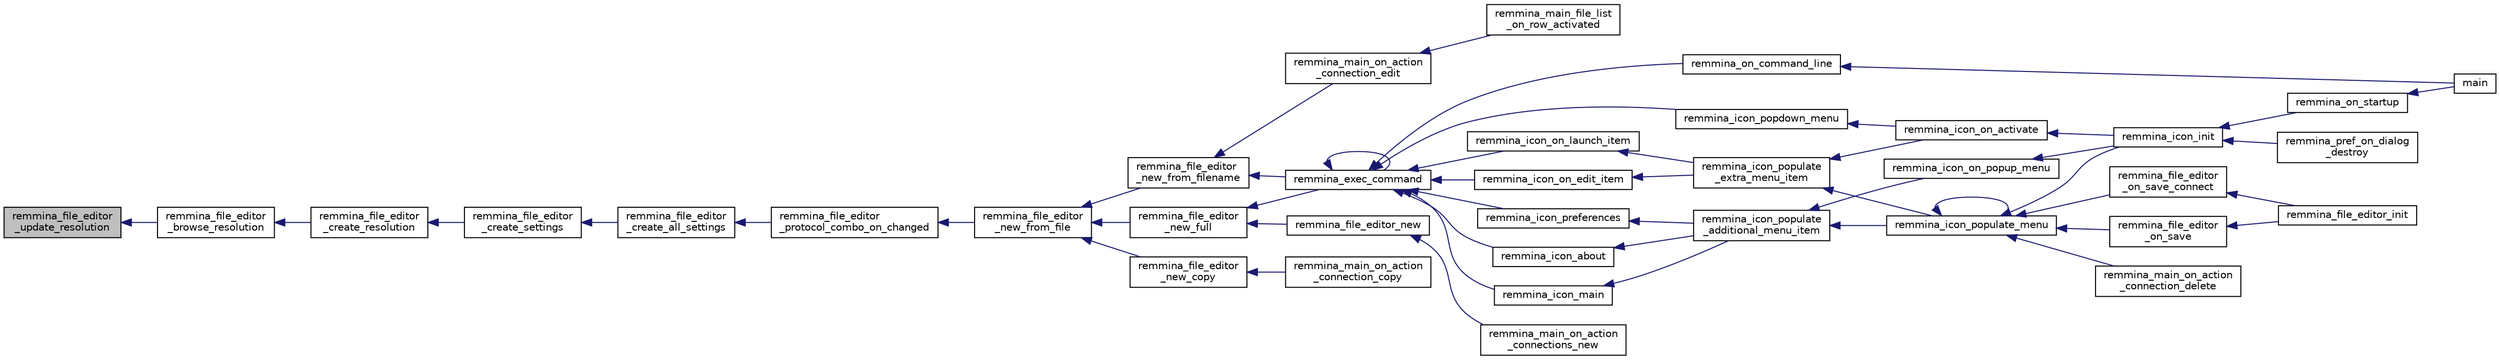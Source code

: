 digraph "remmina_file_editor_update_resolution"
{
  edge [fontname="Helvetica",fontsize="10",labelfontname="Helvetica",labelfontsize="10"];
  node [fontname="Helvetica",fontsize="10",shape=record];
  rankdir="LR";
  Node3860 [label="remmina_file_editor\l_update_resolution",height=0.2,width=0.4,color="black", fillcolor="grey75", style="filled", fontcolor="black"];
  Node3860 -> Node3861 [dir="back",color="midnightblue",fontsize="10",style="solid",fontname="Helvetica"];
  Node3861 [label="remmina_file_editor\l_browse_resolution",height=0.2,width=0.4,color="black", fillcolor="white", style="filled",URL="$remmina__file__editor_8c.html#a51b9fe336d9068ffc488ef55adc9eac4"];
  Node3861 -> Node3862 [dir="back",color="midnightblue",fontsize="10",style="solid",fontname="Helvetica"];
  Node3862 [label="remmina_file_editor\l_create_resolution",height=0.2,width=0.4,color="black", fillcolor="white", style="filled",URL="$remmina__file__editor_8c.html#afad358c6e3a5918416c6eb036157d8e5"];
  Node3862 -> Node3863 [dir="back",color="midnightblue",fontsize="10",style="solid",fontname="Helvetica"];
  Node3863 [label="remmina_file_editor\l_create_settings",height=0.2,width=0.4,color="black", fillcolor="white", style="filled",URL="$remmina__file__editor_8c.html#a727f967cf81d4af3f953046b0c4cf08d"];
  Node3863 -> Node3864 [dir="back",color="midnightblue",fontsize="10",style="solid",fontname="Helvetica"];
  Node3864 [label="remmina_file_editor\l_create_all_settings",height=0.2,width=0.4,color="black", fillcolor="white", style="filled",URL="$remmina__file__editor_8c.html#a6415f73260076747c4f933af7f9f4b38"];
  Node3864 -> Node3865 [dir="back",color="midnightblue",fontsize="10",style="solid",fontname="Helvetica"];
  Node3865 [label="remmina_file_editor\l_protocol_combo_on_changed",height=0.2,width=0.4,color="black", fillcolor="white", style="filled",URL="$remmina__file__editor_8c.html#a333de350f1b07add2d0fd06320c80d16"];
  Node3865 -> Node3866 [dir="back",color="midnightblue",fontsize="10",style="solid",fontname="Helvetica"];
  Node3866 [label="remmina_file_editor\l_new_from_file",height=0.2,width=0.4,color="black", fillcolor="white", style="filled",URL="$remmina__file__editor_8h.html#a08327d6951c345808628dbb5784aba06"];
  Node3866 -> Node3867 [dir="back",color="midnightblue",fontsize="10",style="solid",fontname="Helvetica"];
  Node3867 [label="remmina_file_editor\l_new_full",height=0.2,width=0.4,color="black", fillcolor="white", style="filled",URL="$remmina__file__editor_8h.html#ab563344276cbcdf0fcea05b0b64c7aeb"];
  Node3867 -> Node3868 [dir="back",color="midnightblue",fontsize="10",style="solid",fontname="Helvetica"];
  Node3868 [label="remmina_exec_command",height=0.2,width=0.4,color="black", fillcolor="white", style="filled",URL="$remmina__exec_8h.html#a424cabdcff647797061e7482049d62a7"];
  Node3868 -> Node3869 [dir="back",color="midnightblue",fontsize="10",style="solid",fontname="Helvetica"];
  Node3869 [label="remmina_on_command_line",height=0.2,width=0.4,color="black", fillcolor="white", style="filled",URL="$remmina_8c.html#aeb286fc5bd52ab5382ab8cb495dc2914"];
  Node3869 -> Node3870 [dir="back",color="midnightblue",fontsize="10",style="solid",fontname="Helvetica"];
  Node3870 [label="main",height=0.2,width=0.4,color="black", fillcolor="white", style="filled",URL="$remmina_8c.html#a0ddf1224851353fc92bfbff6f499fa97"];
  Node3868 -> Node3868 [dir="back",color="midnightblue",fontsize="10",style="solid",fontname="Helvetica"];
  Node3868 -> Node3871 [dir="back",color="midnightblue",fontsize="10",style="solid",fontname="Helvetica"];
  Node3871 [label="remmina_icon_main",height=0.2,width=0.4,color="black", fillcolor="white", style="filled",URL="$remmina__icon_8c.html#a920476110ab6410c8fc8cf734109e497"];
  Node3871 -> Node3872 [dir="back",color="midnightblue",fontsize="10",style="solid",fontname="Helvetica"];
  Node3872 [label="remmina_icon_populate\l_additional_menu_item",height=0.2,width=0.4,color="black", fillcolor="white", style="filled",URL="$remmina__icon_8c.html#a8aaf73ed94cf20dcce1c7be26262cb56"];
  Node3872 -> Node3873 [dir="back",color="midnightblue",fontsize="10",style="solid",fontname="Helvetica"];
  Node3873 [label="remmina_icon_populate_menu",height=0.2,width=0.4,color="black", fillcolor="white", style="filled",URL="$remmina__icon_8h.html#af80ed314f91d653237249d839c7fc3b2"];
  Node3873 -> Node3874 [dir="back",color="midnightblue",fontsize="10",style="solid",fontname="Helvetica"];
  Node3874 [label="remmina_file_editor\l_on_save",height=0.2,width=0.4,color="black", fillcolor="white", style="filled",URL="$remmina__file__editor_8c.html#ac2a5cf9cdcf640986e245eb04be9c4ad"];
  Node3874 -> Node3875 [dir="back",color="midnightblue",fontsize="10",style="solid",fontname="Helvetica"];
  Node3875 [label="remmina_file_editor_init",height=0.2,width=0.4,color="black", fillcolor="white", style="filled",URL="$remmina__file__editor_8c.html#a9afd8d41c66f547320930eb331f3124d"];
  Node3873 -> Node3876 [dir="back",color="midnightblue",fontsize="10",style="solid",fontname="Helvetica"];
  Node3876 [label="remmina_file_editor\l_on_save_connect",height=0.2,width=0.4,color="black", fillcolor="white", style="filled",URL="$remmina__file__editor_8c.html#a57224f3f69f04f398de563b71be6b18e"];
  Node3876 -> Node3875 [dir="back",color="midnightblue",fontsize="10",style="solid",fontname="Helvetica"];
  Node3873 -> Node3873 [dir="back",color="midnightblue",fontsize="10",style="solid",fontname="Helvetica"];
  Node3873 -> Node3877 [dir="back",color="midnightblue",fontsize="10",style="solid",fontname="Helvetica"];
  Node3877 [label="remmina_icon_init",height=0.2,width=0.4,color="black", fillcolor="white", style="filled",URL="$remmina__icon_8h.html#a741c81815e562f40672c4485172306d6"];
  Node3877 -> Node3878 [dir="back",color="midnightblue",fontsize="10",style="solid",fontname="Helvetica"];
  Node3878 [label="remmina_on_startup",height=0.2,width=0.4,color="black", fillcolor="white", style="filled",URL="$remmina_8c.html#a26d2c20be18ff44f239b756f1d5be01a"];
  Node3878 -> Node3870 [dir="back",color="midnightblue",fontsize="10",style="solid",fontname="Helvetica"];
  Node3877 -> Node3879 [dir="back",color="midnightblue",fontsize="10",style="solid",fontname="Helvetica"];
  Node3879 [label="remmina_pref_on_dialog\l_destroy",height=0.2,width=0.4,color="black", fillcolor="white", style="filled",URL="$remmina__pref__dialog_8c.html#ab9776574663e2c3fcb793ec70887336d"];
  Node3873 -> Node3880 [dir="back",color="midnightblue",fontsize="10",style="solid",fontname="Helvetica"];
  Node3880 [label="remmina_main_on_action\l_connection_delete",height=0.2,width=0.4,color="black", fillcolor="white", style="filled",URL="$remmina__main_8c.html#aa0cd57e00874ae6ca8b0ee83213267da"];
  Node3872 -> Node3881 [dir="back",color="midnightblue",fontsize="10",style="solid",fontname="Helvetica"];
  Node3881 [label="remmina_icon_on_popup_menu",height=0.2,width=0.4,color="black", fillcolor="white", style="filled",URL="$remmina__icon_8c.html#a95b917790eeb38e48137018796bdda93"];
  Node3881 -> Node3877 [dir="back",color="midnightblue",fontsize="10",style="solid",fontname="Helvetica"];
  Node3868 -> Node3882 [dir="back",color="midnightblue",fontsize="10",style="solid",fontname="Helvetica"];
  Node3882 [label="remmina_icon_preferences",height=0.2,width=0.4,color="black", fillcolor="white", style="filled",URL="$remmina__icon_8c.html#ad3b0e3d12e4854eae05b1afea19da404"];
  Node3882 -> Node3872 [dir="back",color="midnightblue",fontsize="10",style="solid",fontname="Helvetica"];
  Node3868 -> Node3883 [dir="back",color="midnightblue",fontsize="10",style="solid",fontname="Helvetica"];
  Node3883 [label="remmina_icon_about",height=0.2,width=0.4,color="black", fillcolor="white", style="filled",URL="$remmina__icon_8c.html#a5cdf1958ef01e49889bcee2e90e2cf71"];
  Node3883 -> Node3872 [dir="back",color="midnightblue",fontsize="10",style="solid",fontname="Helvetica"];
  Node3868 -> Node3884 [dir="back",color="midnightblue",fontsize="10",style="solid",fontname="Helvetica"];
  Node3884 [label="remmina_icon_on_launch_item",height=0.2,width=0.4,color="black", fillcolor="white", style="filled",URL="$remmina__icon_8c.html#ad1699688680e12abcfd5c74dd2f76d83"];
  Node3884 -> Node3885 [dir="back",color="midnightblue",fontsize="10",style="solid",fontname="Helvetica"];
  Node3885 [label="remmina_icon_populate\l_extra_menu_item",height=0.2,width=0.4,color="black", fillcolor="white", style="filled",URL="$remmina__icon_8c.html#a2847311861df3a2f1c8bbcd35cf3fd6f"];
  Node3885 -> Node3873 [dir="back",color="midnightblue",fontsize="10",style="solid",fontname="Helvetica"];
  Node3885 -> Node3886 [dir="back",color="midnightblue",fontsize="10",style="solid",fontname="Helvetica"];
  Node3886 [label="remmina_icon_on_activate",height=0.2,width=0.4,color="black", fillcolor="white", style="filled",URL="$remmina__icon_8c.html#af175fef31eb95974094088235b3a2b1d"];
  Node3886 -> Node3877 [dir="back",color="midnightblue",fontsize="10",style="solid",fontname="Helvetica"];
  Node3868 -> Node3887 [dir="back",color="midnightblue",fontsize="10",style="solid",fontname="Helvetica"];
  Node3887 [label="remmina_icon_on_edit_item",height=0.2,width=0.4,color="black", fillcolor="white", style="filled",URL="$remmina__icon_8c.html#af8708120906a8dc41a7998ebf9ecd129"];
  Node3887 -> Node3885 [dir="back",color="midnightblue",fontsize="10",style="solid",fontname="Helvetica"];
  Node3868 -> Node3888 [dir="back",color="midnightblue",fontsize="10",style="solid",fontname="Helvetica"];
  Node3888 [label="remmina_icon_popdown_menu",height=0.2,width=0.4,color="black", fillcolor="white", style="filled",URL="$remmina__icon_8c.html#a444be76e3c3a065279c5f9abc7fae833"];
  Node3888 -> Node3886 [dir="back",color="midnightblue",fontsize="10",style="solid",fontname="Helvetica"];
  Node3867 -> Node3889 [dir="back",color="midnightblue",fontsize="10",style="solid",fontname="Helvetica"];
  Node3889 [label="remmina_file_editor_new",height=0.2,width=0.4,color="black", fillcolor="white", style="filled",URL="$remmina__file__editor_8h.html#aa4e8657ca722e4cce3f3c42c0cfec51e"];
  Node3889 -> Node3890 [dir="back",color="midnightblue",fontsize="10",style="solid",fontname="Helvetica"];
  Node3890 [label="remmina_main_on_action\l_connections_new",height=0.2,width=0.4,color="black", fillcolor="white", style="filled",URL="$remmina__main_8c.html#a2ca39ab0b22fd98257504ded7eeec618"];
  Node3866 -> Node3891 [dir="back",color="midnightblue",fontsize="10",style="solid",fontname="Helvetica"];
  Node3891 [label="remmina_file_editor\l_new_copy",height=0.2,width=0.4,color="black", fillcolor="white", style="filled",URL="$remmina__file__editor_8h.html#aa5c50852f8569f075eec5d5db30c2ebf"];
  Node3891 -> Node3892 [dir="back",color="midnightblue",fontsize="10",style="solid",fontname="Helvetica"];
  Node3892 [label="remmina_main_on_action\l_connection_copy",height=0.2,width=0.4,color="black", fillcolor="white", style="filled",URL="$remmina__main_8c.html#a58b83c6d07785319ed55f937b1c734f5"];
  Node3866 -> Node3893 [dir="back",color="midnightblue",fontsize="10",style="solid",fontname="Helvetica"];
  Node3893 [label="remmina_file_editor\l_new_from_filename",height=0.2,width=0.4,color="black", fillcolor="white", style="filled",URL="$remmina__file__editor_8h.html#aa9345cfe3fb32d326b652e96ee55eaea"];
  Node3893 -> Node3868 [dir="back",color="midnightblue",fontsize="10",style="solid",fontname="Helvetica"];
  Node3893 -> Node3894 [dir="back",color="midnightblue",fontsize="10",style="solid",fontname="Helvetica"];
  Node3894 [label="remmina_main_on_action\l_connection_edit",height=0.2,width=0.4,color="black", fillcolor="white", style="filled",URL="$remmina__main_8c.html#a098e73f3f8fe35a57d49222339ae1502"];
  Node3894 -> Node3895 [dir="back",color="midnightblue",fontsize="10",style="solid",fontname="Helvetica"];
  Node3895 [label="remmina_main_file_list\l_on_row_activated",height=0.2,width=0.4,color="black", fillcolor="white", style="filled",URL="$remmina__main_8c.html#aba1a89a2400c5cc8373c6bd34602ac10"];
}
